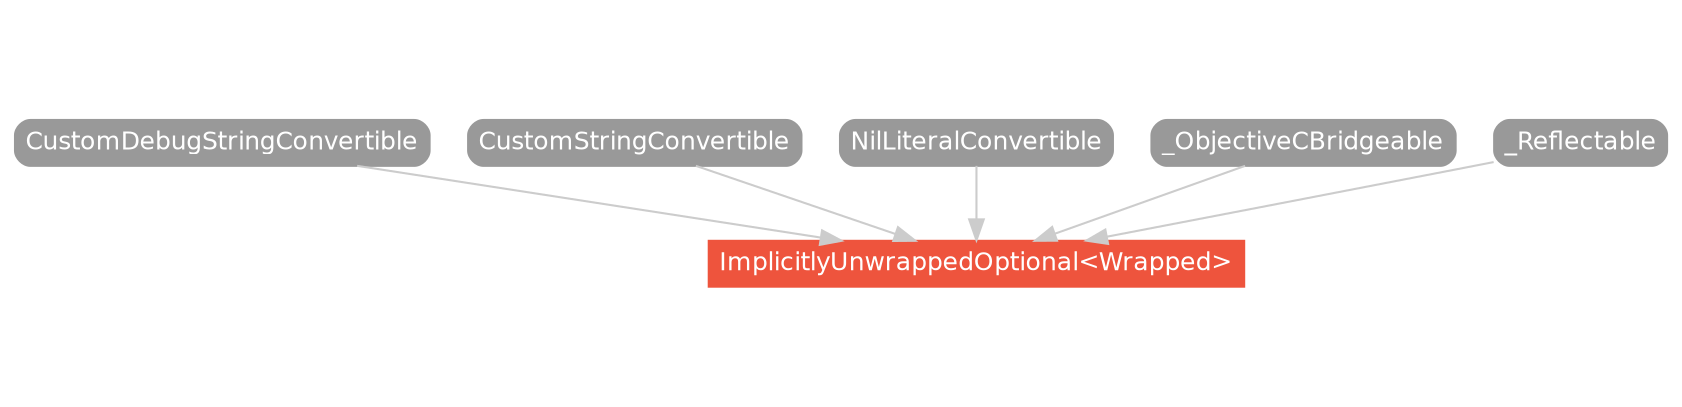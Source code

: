 strict digraph "ImplicitlyUnwrappedOptional<Wrapped> - Type Hierarchy - SwiftDoc.org" {
    pad="0.1,0.8"
    node [shape=box, style="filled,rounded", color="#999999", fillcolor="#999999", fontcolor=white, fontname=Helvetica, fontnames="Helvetica,sansserif", fontsize=12, margin="0.07,0.05", height="0.3"]
    edge [color="#cccccc"]
    "CustomDebugStringConvertible" [URL="/protocol/CustomDebugStringConvertible/hierarchy/"]
    "CustomStringConvertible" [URL="/protocol/CustomStringConvertible/hierarchy/"]
    "ImplicitlyUnwrappedOptional<Wrapped>" [URL="/type/ImplicitlyUnwrappedOptional/", style="filled", fillcolor="#ee543d", color="#ee543d"]
    "NilLiteralConvertible" [URL="/protocol/NilLiteralConvertible/hierarchy/"]
    "_ObjectiveCBridgeable" [URL="/protocol/_ObjectiveCBridgeable/hierarchy/"]
    "_Reflectable" [URL="/protocol/_Reflectable/hierarchy/"]    "_Reflectable" -> "ImplicitlyUnwrappedOptional<Wrapped>"
    "NilLiteralConvertible" -> "ImplicitlyUnwrappedOptional<Wrapped>"
    "CustomStringConvertible" -> "ImplicitlyUnwrappedOptional<Wrapped>"
    "CustomDebugStringConvertible" -> "ImplicitlyUnwrappedOptional<Wrapped>"
    "_ObjectiveCBridgeable" -> "ImplicitlyUnwrappedOptional<Wrapped>"
    subgraph Types {
        rank = max; "ImplicitlyUnwrappedOptional<Wrapped>";
    }
}